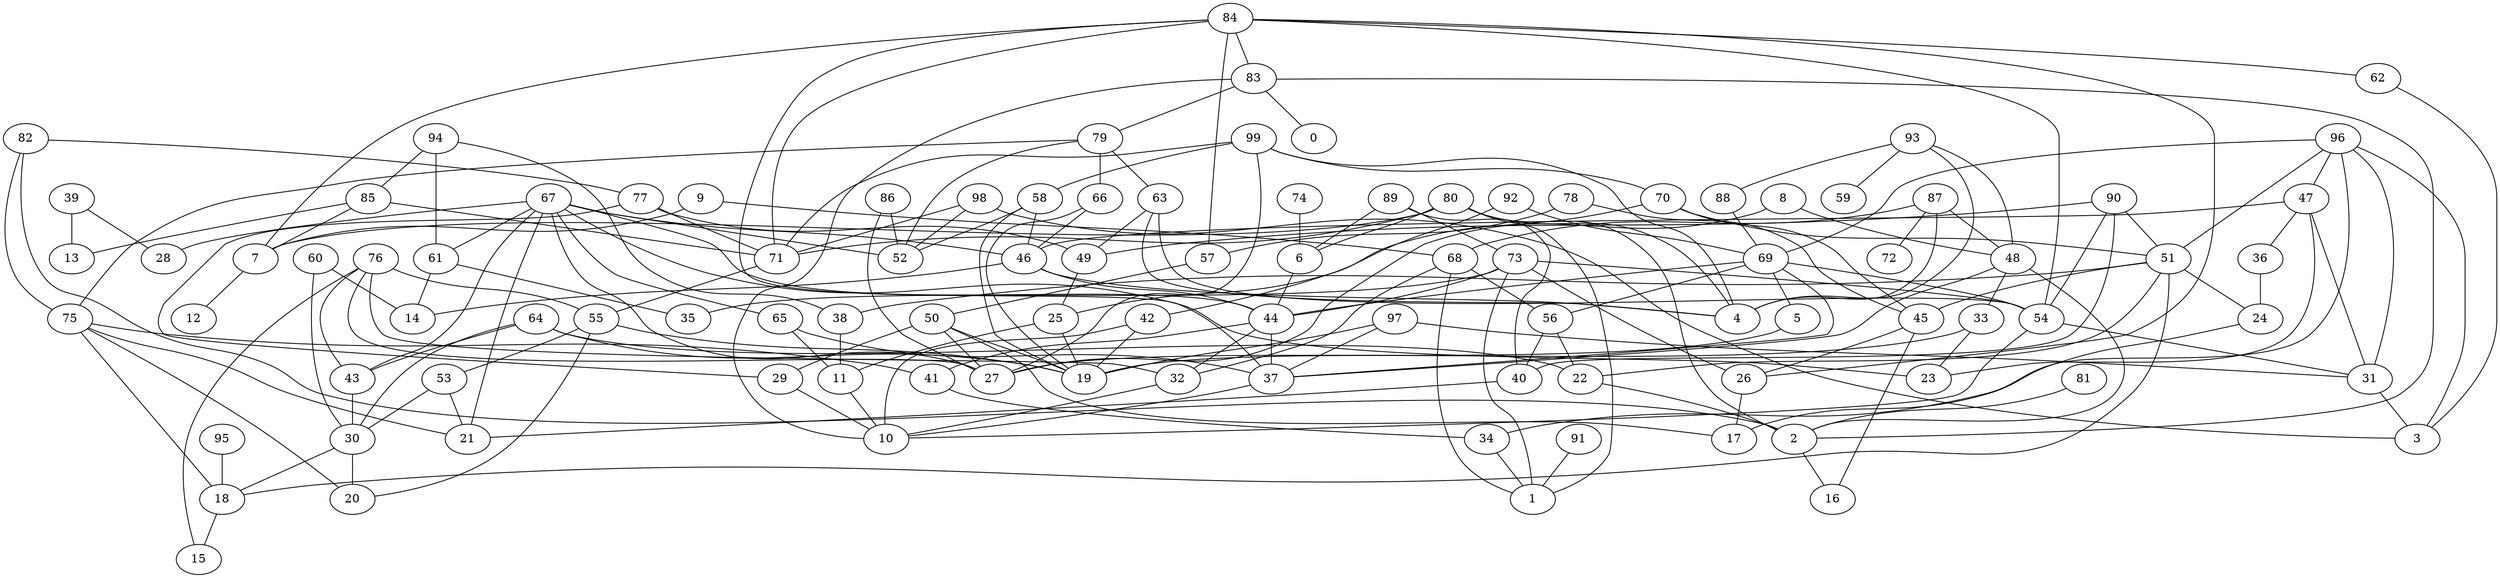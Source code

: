 digraph GG_graph {

subgraph G_graph {
edge [color = black]
"92" -> "42" [dir = none]
"89" -> "6" [dir = none]
"60" -> "14" [dir = none]
"78" -> "57" [dir = none]
"78" -> "45" [dir = none]
"88" -> "69" [dir = none]
"82" -> "77" [dir = none]
"40" -> "21" [dir = none]
"86" -> "27" [dir = none]
"91" -> "1" [dir = none]
"42" -> "19" [dir = none]
"63" -> "49" [dir = none]
"77" -> "71" [dir = none]
"29" -> "10" [dir = none]
"99" -> "4" [dir = none]
"97" -> "31" [dir = none]
"97" -> "37" [dir = none]
"68" -> "56" [dir = none]
"83" -> "0" [dir = none]
"83" -> "2" [dir = none]
"51" -> "24" [dir = none]
"51" -> "45" [dir = none]
"9" -> "7" [dir = none]
"93" -> "59" [dir = none]
"93" -> "48" [dir = none]
"94" -> "61" [dir = none]
"94" -> "38" [dir = none]
"94" -> "85" [dir = none]
"26" -> "17" [dir = none]
"5" -> "27" [dir = none]
"50" -> "17" [dir = none]
"67" -> "65" [dir = none]
"67" -> "28" [dir = none]
"67" -> "27" [dir = none]
"67" -> "43" [dir = none]
"67" -> "46" [dir = none]
"65" -> "11" [dir = none]
"7" -> "12" [dir = none]
"37" -> "10" [dir = none]
"46" -> "14" [dir = none]
"46" -> "44" [dir = none]
"46" -> "4" [dir = none]
"56" -> "22" [dir = none]
"79" -> "63" [dir = none]
"79" -> "66" [dir = none]
"76" -> "15" [dir = none]
"76" -> "32" [dir = none]
"76" -> "55" [dir = none]
"76" -> "27" [dir = none]
"85" -> "13" [dir = none]
"85" -> "7" [dir = none]
"90" -> "49" [dir = none]
"39" -> "13" [dir = none]
"48" -> "33" [dir = none]
"80" -> "2" [dir = none]
"80" -> "6" [dir = none]
"80" -> "7" [dir = none]
"80" -> "71" [dir = none]
"80" -> "4" [dir = none]
"75" -> "18" [dir = none]
"75" -> "41" [dir = none]
"73" -> "1" [dir = none]
"73" -> "54" [dir = none]
"73" -> "35" [dir = none]
"73" -> "26" [dir = none]
"73" -> "44" [dir = none]
"87" -> "68" [dir = none]
"87" -> "48" [dir = none]
"87" -> "72" [dir = none]
"87" -> "4" [dir = none]
"41" -> "34" [dir = none]
"44" -> "37" [dir = none]
"44" -> "41" [dir = none]
"70" -> "45" [dir = none]
"66" -> "19" [dir = none]
"96" -> "3" [dir = none]
"96" -> "47" [dir = none]
"96" -> "51" [dir = none]
"96" -> "34" [dir = none]
"43" -> "30" [dir = none]
"47" -> "23" [dir = none]
"47" -> "36" [dir = none]
"8" -> "27" [dir = none]
"58" -> "19" [dir = none]
"58" -> "52" [dir = none]
"58" -> "46" [dir = none]
"84" -> "71" [dir = none]
"45" -> "16" [dir = none]
"25" -> "19" [dir = none]
"62" -> "3" [dir = none]
"55" -> "20" [dir = none]
"55" -> "53" [dir = none]
"64" -> "43" [dir = none]
"53" -> "21" [dir = none]
"74" -> "6" [dir = none]
"69" -> "5" [dir = none]
"81" -> "2" [dir = none]
"95" -> "18" [dir = none]
"98" -> "71" [dir = none]
"65" -> "37" [dir = none]
"54" -> "10" [dir = none]
"53" -> "30" [dir = none]
"42" -> "10" [dir = none]
"44" -> "32" [dir = none]
"64" -> "30" [dir = none]
"33" -> "23" [dir = none]
"84" -> "57" [dir = none]
"50" -> "19" [dir = none]
"90" -> "51" [dir = none]
"84" -> "26" [dir = none]
"47" -> "46" [dir = none]
"33" -> "19" [dir = none]
"31" -> "3" [dir = none]
"2" -> "16" [dir = none]
"71" -> "55" [dir = none]
"99" -> "71" [dir = none]
"89" -> "73" [dir = none]
"80" -> "1" [dir = none]
"99" -> "27" [dir = none]
"63" -> "54" [dir = none]
"54" -> "31" [dir = none]
"51" -> "38" [dir = none]
"70" -> "51" [dir = none]
"67" -> "52" [dir = none]
"6" -> "44" [dir = none]
"45" -> "26" [dir = none]
"82" -> "2" [dir = none]
"56" -> "40" [dir = none]
"97" -> "19" [dir = none]
"85" -> "71" [dir = none]
"69" -> "54" [dir = none]
"89" -> "40" [dir = none]
"82" -> "75" [dir = none]
"99" -> "58" [dir = none]
"84" -> "54" [dir = none]
"84" -> "62" [dir = none]
"66" -> "46" [dir = none]
"69" -> "44" [dir = none]
"48" -> "2" [dir = none]
"67" -> "23" [dir = none]
"38" -> "11" [dir = none]
"77" -> "49" [dir = none]
"75" -> "20" [dir = none]
"61" -> "35" [dir = none]
"68" -> "32" [dir = none]
"51" -> "18" [dir = none]
"69" -> "37" [dir = none]
"83" -> "79" [dir = none]
"47" -> "31" [dir = none]
"60" -> "30" [dir = none]
"18" -> "15" [dir = none]
"50" -> "27" [dir = none]
"30" -> "18" [dir = none]
"61" -> "14" [dir = none]
"32" -> "10" [dir = none]
"48" -> "37" [dir = none]
"98" -> "3" [dir = none]
"96" -> "31" [dir = none]
"79" -> "52" [dir = none]
"79" -> "75" [dir = none]
"64" -> "19" [dir = none]
"98" -> "52" [dir = none]
"93" -> "88" [dir = none]
"86" -> "52" [dir = none]
"67" -> "21" [dir = none]
"30" -> "20" [dir = none]
"36" -> "24" [dir = none]
"90" -> "54" [dir = none]
"63" -> "4" [dir = none]
"25" -> "11" [dir = none]
"84" -> "7" [dir = none]
"50" -> "29" [dir = none]
"49" -> "25" [dir = none]
"67" -> "44" [dir = none]
"83" -> "10" [dir = none]
"90" -> "40" [dir = none]
"8" -> "48" [dir = none]
"64" -> "22" [dir = none]
"9" -> "68" [dir = none]
"75" -> "21" [dir = none]
"22" -> "2" [dir = none]
"57" -> "50" [dir = none]
"68" -> "1" [dir = none]
"77" -> "29" [dir = none]
"84" -> "83" [dir = none]
"34" -> "1" [dir = none]
"67" -> "61" [dir = none]
"84" -> "37" [dir = none]
"93" -> "4" [dir = none]
"55" -> "19" [dir = none]
"70" -> "25" [dir = none]
"96" -> "69" [dir = none]
"99" -> "70" [dir = none]
"92" -> "69" [dir = none]
"51" -> "22" [dir = none]
"69" -> "56" [dir = none]
"39" -> "28" [dir = none]
"11" -> "10" [dir = none]
"76" -> "43" [dir = none]
"24" -> "17" [dir = none]
}

}
